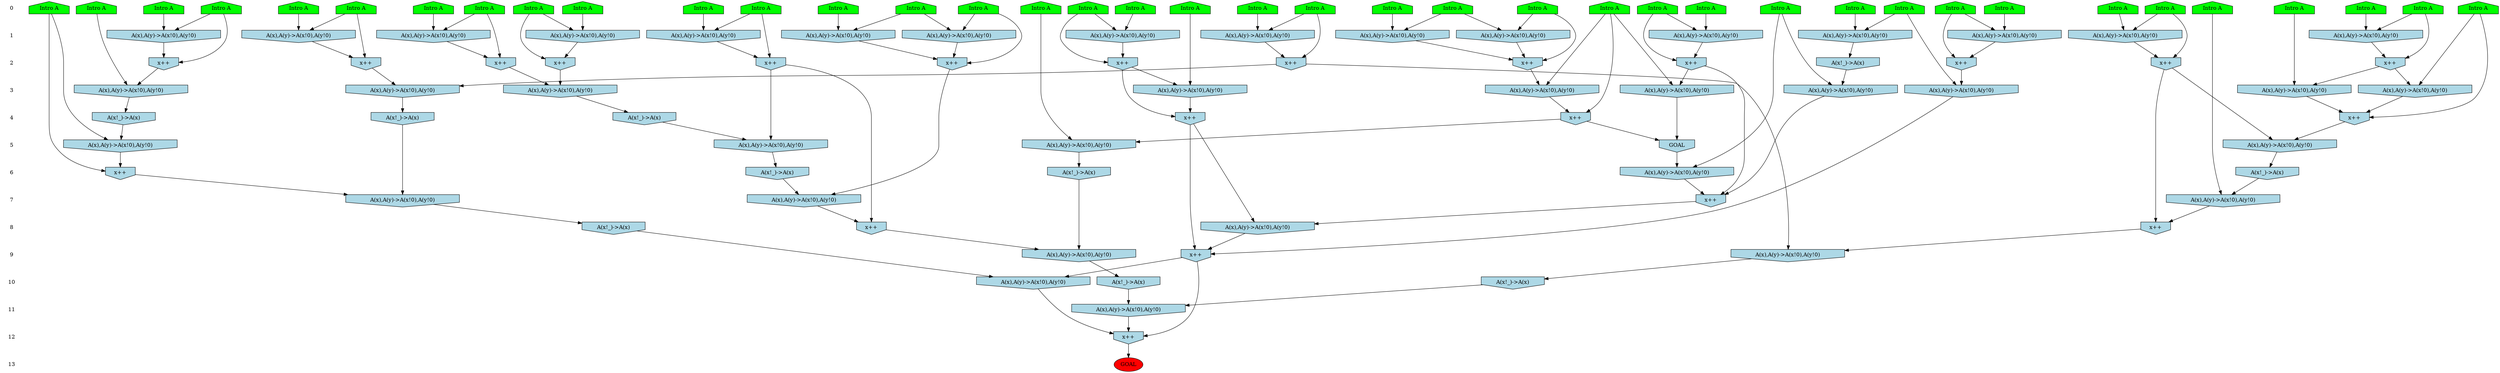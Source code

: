 /* Compression of 1 causal flows obtained in average at 2.665782E+00 t.u */
/* Compressed causal flows were: [825] */
digraph G{
 ranksep=.5 ; 
{ rank = same ; "0" [shape=plaintext] ; node_1 [label ="Intro A", shape=house, style=filled, fillcolor=green] ;
node_2 [label ="Intro A", shape=house, style=filled, fillcolor=green] ;
node_3 [label ="Intro A", shape=house, style=filled, fillcolor=green] ;
node_4 [label ="Intro A", shape=house, style=filled, fillcolor=green] ;
node_5 [label ="Intro A", shape=house, style=filled, fillcolor=green] ;
node_6 [label ="Intro A", shape=house, style=filled, fillcolor=green] ;
node_7 [label ="Intro A", shape=house, style=filled, fillcolor=green] ;
node_8 [label ="Intro A", shape=house, style=filled, fillcolor=green] ;
node_9 [label ="Intro A", shape=house, style=filled, fillcolor=green] ;
node_10 [label ="Intro A", shape=house, style=filled, fillcolor=green] ;
node_11 [label ="Intro A", shape=house, style=filled, fillcolor=green] ;
node_12 [label ="Intro A", shape=house, style=filled, fillcolor=green] ;
node_13 [label ="Intro A", shape=house, style=filled, fillcolor=green] ;
node_14 [label ="Intro A", shape=house, style=filled, fillcolor=green] ;
node_15 [label ="Intro A", shape=house, style=filled, fillcolor=green] ;
node_16 [label ="Intro A", shape=house, style=filled, fillcolor=green] ;
node_17 [label ="Intro A", shape=house, style=filled, fillcolor=green] ;
node_18 [label ="Intro A", shape=house, style=filled, fillcolor=green] ;
node_19 [label ="Intro A", shape=house, style=filled, fillcolor=green] ;
node_20 [label ="Intro A", shape=house, style=filled, fillcolor=green] ;
node_21 [label ="Intro A", shape=house, style=filled, fillcolor=green] ;
node_22 [label ="Intro A", shape=house, style=filled, fillcolor=green] ;
node_23 [label ="Intro A", shape=house, style=filled, fillcolor=green] ;
node_24 [label ="Intro A", shape=house, style=filled, fillcolor=green] ;
node_25 [label ="Intro A", shape=house, style=filled, fillcolor=green] ;
node_26 [label ="Intro A", shape=house, style=filled, fillcolor=green] ;
node_27 [label ="Intro A", shape=house, style=filled, fillcolor=green] ;
node_28 [label ="Intro A", shape=house, style=filled, fillcolor=green] ;
node_29 [label ="Intro A", shape=house, style=filled, fillcolor=green] ;
node_30 [label ="Intro A", shape=house, style=filled, fillcolor=green] ;
node_31 [label ="Intro A", shape=house, style=filled, fillcolor=green] ;
node_32 [label ="Intro A", shape=house, style=filled, fillcolor=green] ;
node_33 [label ="Intro A", shape=house, style=filled, fillcolor=green] ;
node_34 [label ="Intro A", shape=house, style=filled, fillcolor=green] ;
node_35 [label ="Intro A", shape=house, style=filled, fillcolor=green] ;
node_36 [label ="Intro A", shape=house, style=filled, fillcolor=green] ;
node_37 [label ="Intro A", shape=house, style=filled, fillcolor=green] ;
node_38 [label ="Intro A", shape=house, style=filled, fillcolor=green] ;
node_39 [label ="Intro A", shape=house, style=filled, fillcolor=green] ;
}
{ rank = same ; "1" [shape=plaintext] ; node_40 [label="A(x),A(y)->A(x!0),A(y!0)", shape=invhouse, style=filled, fillcolor = lightblue] ;
node_41 [label="A(x),A(y)->A(x!0),A(y!0)", shape=invhouse, style=filled, fillcolor = lightblue] ;
node_42 [label="A(x),A(y)->A(x!0),A(y!0)", shape=invhouse, style=filled, fillcolor = lightblue] ;
node_43 [label="A(x),A(y)->A(x!0),A(y!0)", shape=invhouse, style=filled, fillcolor = lightblue] ;
node_44 [label="A(x),A(y)->A(x!0),A(y!0)", shape=invhouse, style=filled, fillcolor = lightblue] ;
node_45 [label="A(x),A(y)->A(x!0),A(y!0)", shape=invhouse, style=filled, fillcolor = lightblue] ;
node_46 [label="A(x),A(y)->A(x!0),A(y!0)", shape=invhouse, style=filled, fillcolor = lightblue] ;
node_48 [label="A(x),A(y)->A(x!0),A(y!0)", shape=invhouse, style=filled, fillcolor = lightblue] ;
node_49 [label="A(x),A(y)->A(x!0),A(y!0)", shape=invhouse, style=filled, fillcolor = lightblue] ;
node_50 [label="A(x),A(y)->A(x!0),A(y!0)", shape=invhouse, style=filled, fillcolor = lightblue] ;
node_52 [label="A(x),A(y)->A(x!0),A(y!0)", shape=invhouse, style=filled, fillcolor = lightblue] ;
node_63 [label="A(x),A(y)->A(x!0),A(y!0)", shape=invhouse, style=filled, fillcolor = lightblue] ;
node_64 [label="A(x),A(y)->A(x!0),A(y!0)", shape=invhouse, style=filled, fillcolor = lightblue] ;
node_65 [label="A(x),A(y)->A(x!0),A(y!0)", shape=invhouse, style=filled, fillcolor = lightblue] ;
node_72 [label="A(x),A(y)->A(x!0),A(y!0)", shape=invhouse, style=filled, fillcolor = lightblue] ;
node_87 [label="A(x),A(y)->A(x!0),A(y!0)", shape=invhouse, style=filled, fillcolor = lightblue] ;
}
{ rank = same ; "2" [shape=plaintext] ; node_47 [label="x++", shape=invhouse, style=filled, fillcolor = lightblue] ;
node_51 [label="x++", shape=invhouse, style=filled, fillcolor = lightblue] ;
node_54 [label="x++", shape=invhouse, style=filled, fillcolor = lightblue] ;
node_55 [label="x++", shape=invhouse, style=filled, fillcolor = lightblue] ;
node_58 [label="x++", shape=invhouse, style=filled, fillcolor = lightblue] ;
node_59 [label="x++", shape=invhouse, style=filled, fillcolor = lightblue] ;
node_60 [label="x++", shape=invhouse, style=filled, fillcolor = lightblue] ;
node_67 [label="x++", shape=invhouse, style=filled, fillcolor = lightblue] ;
node_71 [label="x++", shape=invhouse, style=filled, fillcolor = lightblue] ;
node_74 [label="A(x!_)->A(x)", shape=invhouse, style=filled, fillcolor = lightblue] ;
node_78 [label="x++", shape=invhouse, style=filled, fillcolor = lightblue] ;
node_79 [label="x++", shape=invhouse, style=filled, fillcolor = lightblue] ;
node_91 [label="x++", shape=invhouse, style=filled, fillcolor = lightblue] ;
node_98 [label="x++", shape=invhouse, style=filled, fillcolor = lightblue] ;
}
{ rank = same ; "3" [shape=plaintext] ; node_53 [label="A(x),A(y)->A(x!0),A(y!0)", shape=invhouse, style=filled, fillcolor = lightblue] ;
node_56 [label="A(x),A(y)->A(x!0),A(y!0)", shape=invhouse, style=filled, fillcolor = lightblue] ;
node_57 [label="A(x),A(y)->A(x!0),A(y!0)", shape=invhouse, style=filled, fillcolor = lightblue] ;
node_61 [label="A(x),A(y)->A(x!0),A(y!0)", shape=invhouse, style=filled, fillcolor = lightblue] ;
node_68 [label="A(x),A(y)->A(x!0),A(y!0)", shape=invhouse, style=filled, fillcolor = lightblue] ;
node_69 [label="A(x),A(y)->A(x!0),A(y!0)", shape=invhouse, style=filled, fillcolor = lightblue] ;
node_80 [label="A(x),A(y)->A(x!0),A(y!0)", shape=invhouse, style=filled, fillcolor = lightblue] ;
node_92 [label="A(x),A(y)->A(x!0),A(y!0)", shape=invhouse, style=filled, fillcolor = lightblue] ;
node_96 [label="A(x),A(y)->A(x!0),A(y!0)", shape=invhouse, style=filled, fillcolor = lightblue] ;
node_100 [label="A(x),A(y)->A(x!0),A(y!0)", shape=invhouse, style=filled, fillcolor = lightblue] ;
}
{ rank = same ; "4" [shape=plaintext] ; node_62 [label="x++", shape=invhouse, style=filled, fillcolor = lightblue] ;
node_66 [label="A(x!_)->A(x)", shape=invhouse, style=filled, fillcolor = lightblue] ;
node_70 [label="x++", shape=invhouse, style=filled, fillcolor = lightblue] ;
node_75 [label="A(x!_)->A(x)", shape=invhouse, style=filled, fillcolor = lightblue] ;
node_81 [label="A(x!_)->A(x)", shape=invhouse, style=filled, fillcolor = lightblue] ;
node_99 [label="x++", shape=invhouse, style=filled, fillcolor = lightblue] ;
}
{ rank = same ; "5" [shape=plaintext] ; node_73 [label="A(x),A(y)->A(x!0),A(y!0)", shape=invhouse, style=filled, fillcolor = lightblue] ;
node_76 [label="A(x),A(y)->A(x!0),A(y!0)", shape=invhouse, style=filled, fillcolor = lightblue] ;
node_77 [label="GOAL", shape=invhouse, style=filled, fillcolor = lightblue] ;
node_83 [label="A(x),A(y)->A(x!0),A(y!0)", shape=invhouse, style=filled, fillcolor = lightblue] ;
node_88 [label="A(x),A(y)->A(x!0),A(y!0)", shape=invhouse, style=filled, fillcolor = lightblue] ;
}
{ rank = same ; "6" [shape=plaintext] ; node_82 [label="A(x!_)->A(x)", shape=invhouse, style=filled, fillcolor = lightblue] ;
node_85 [label="x++", shape=invhouse, style=filled, fillcolor = lightblue] ;
node_86 [label="A(x!_)->A(x)", shape=invhouse, style=filled, fillcolor = lightblue] ;
node_90 [label="A(x),A(y)->A(x!0),A(y!0)", shape=invhouse, style=filled, fillcolor = lightblue] ;
node_93 [label="A(x!_)->A(x)", shape=invhouse, style=filled, fillcolor = lightblue] ;
}
{ rank = same ; "7" [shape=plaintext] ; node_84 [label="A(x),A(y)->A(x!0),A(y!0)", shape=invhouse, style=filled, fillcolor = lightblue] ;
node_94 [label="x++", shape=invhouse, style=filled, fillcolor = lightblue] ;
node_95 [label="A(x),A(y)->A(x!0),A(y!0)", shape=invhouse, style=filled, fillcolor = lightblue] ;
node_103 [label="A(x),A(y)->A(x!0),A(y!0)", shape=invhouse, style=filled, fillcolor = lightblue] ;
}
{ rank = same ; "8" [shape=plaintext] ; node_89 [label="x++", shape=invhouse, style=filled, fillcolor = lightblue] ;
node_101 [label="A(x),A(y)->A(x!0),A(y!0)", shape=invhouse, style=filled, fillcolor = lightblue] ;
node_105 [label="A(x!_)->A(x)", shape=invhouse, style=filled, fillcolor = lightblue] ;
node_107 [label="x++", shape=invhouse, style=filled, fillcolor = lightblue] ;
}
{ rank = same ; "9" [shape=plaintext] ; node_97 [label="A(x),A(y)->A(x!0),A(y!0)", shape=invhouse, style=filled, fillcolor = lightblue] ;
node_102 [label="x++", shape=invhouse, style=filled, fillcolor = lightblue] ;
node_108 [label="A(x),A(y)->A(x!0),A(y!0)", shape=invhouse, style=filled, fillcolor = lightblue] ;
}
{ rank = same ; "10" [shape=plaintext] ; node_104 [label="A(x!_)->A(x)", shape=invhouse, style=filled, fillcolor = lightblue] ;
node_106 [label="A(x),A(y)->A(x!0),A(y!0)", shape=invhouse, style=filled, fillcolor = lightblue] ;
node_109 [label="A(x!_)->A(x)", shape=invhouse, style=filled, fillcolor = lightblue] ;
}
{ rank = same ; "11" [shape=plaintext] ; node_110 [label="A(x),A(y)->A(x!0),A(y!0)", shape=invhouse, style=filled, fillcolor = lightblue] ;
}
{ rank = same ; "12" [shape=plaintext] ; node_111 [label="x++", shape=invhouse, style=filled, fillcolor = lightblue] ;
}
{ rank = same ; "13" [shape=plaintext] ; node_112 [label ="GOAL", style=filled, fillcolor=red] ;
}
"0" -> "1" [style="invis"]; 
"1" -> "2" [style="invis"]; 
"2" -> "3" [style="invis"]; 
"3" -> "4" [style="invis"]; 
"4" -> "5" [style="invis"]; 
"5" -> "6" [style="invis"]; 
"6" -> "7" [style="invis"]; 
"7" -> "8" [style="invis"]; 
"8" -> "9" [style="invis"]; 
"9" -> "10" [style="invis"]; 
"10" -> "11" [style="invis"]; 
"11" -> "12" [style="invis"]; 
"12" -> "13" [style="invis"]; 
node_5 -> node_40
node_15 -> node_40
node_15 -> node_41
node_30 -> node_41
node_3 -> node_42
node_13 -> node_42
node_11 -> node_43
node_19 -> node_43
node_7 -> node_44
node_16 -> node_44
node_32 -> node_45
node_38 -> node_45
node_29 -> node_46
node_34 -> node_46
node_5 -> node_47
node_40 -> node_47
node_41 -> node_47
node_6 -> node_48
node_28 -> node_48
node_26 -> node_49
node_35 -> node_49
node_23 -> node_50
node_39 -> node_50
node_38 -> node_51
node_45 -> node_51
node_2 -> node_52
node_33 -> node_52
node_22 -> node_53
node_51 -> node_53
node_2 -> node_54
node_52 -> node_54
node_3 -> node_55
node_42 -> node_55
node_10 -> node_56
node_55 -> node_56
node_9 -> node_57
node_54 -> node_57
node_23 -> node_58
node_50 -> node_58
node_7 -> node_59
node_44 -> node_59
node_19 -> node_60
node_43 -> node_60
node_24 -> node_61
node_51 -> node_61
node_24 -> node_62
node_53 -> node_62
node_61 -> node_62
node_17 -> node_63
node_25 -> node_63
node_1 -> node_64
node_14 -> node_64
node_34 -> node_65
node_36 -> node_65
node_56 -> node_66
node_35 -> node_67
node_49 -> node_67
node_9 -> node_68
node_47 -> node_68
node_58 -> node_69
node_60 -> node_69
node_9 -> node_70
node_68 -> node_70
node_29 -> node_71
node_46 -> node_71
node_65 -> node_71
node_4 -> node_72
node_21 -> node_72
node_8 -> node_73
node_70 -> node_73
node_63 -> node_74
node_69 -> node_75
node_59 -> node_76
node_62 -> node_76
node_57 -> node_77
node_70 -> node_77
node_28 -> node_78
node_48 -> node_78
node_14 -> node_79
node_64 -> node_79
node_67 -> node_80
node_79 -> node_80
node_80 -> node_81
node_76 -> node_82
node_12 -> node_83
node_66 -> node_83
node_31 -> node_84
node_82 -> node_84
node_12 -> node_85
node_83 -> node_85
node_73 -> node_86
node_27 -> node_87
node_37 -> node_87
node_78 -> node_88
node_81 -> node_88
node_59 -> node_89
node_84 -> node_89
node_18 -> node_90
node_77 -> node_90
node_27 -> node_91
node_87 -> node_91
node_18 -> node_92
node_74 -> node_92
node_88 -> node_93
node_54 -> node_94
node_90 -> node_94
node_92 -> node_94
node_71 -> node_95
node_93 -> node_95
node_20 -> node_96
node_91 -> node_96
node_58 -> node_97
node_89 -> node_97
node_4 -> node_98
node_72 -> node_98
node_91 -> node_99
node_96 -> node_99
node_25 -> node_100
node_98 -> node_100
node_94 -> node_101
node_99 -> node_101
node_99 -> node_102
node_100 -> node_102
node_101 -> node_102
node_75 -> node_103
node_85 -> node_103
node_97 -> node_104
node_103 -> node_105
node_102 -> node_106
node_105 -> node_106
node_78 -> node_107
node_95 -> node_107
node_86 -> node_108
node_107 -> node_108
node_108 -> node_109
node_104 -> node_110
node_109 -> node_110
node_102 -> node_111
node_106 -> node_111
node_110 -> node_111
node_111 -> node_112
}
/*
 Dot generation time: 0.000316
*/